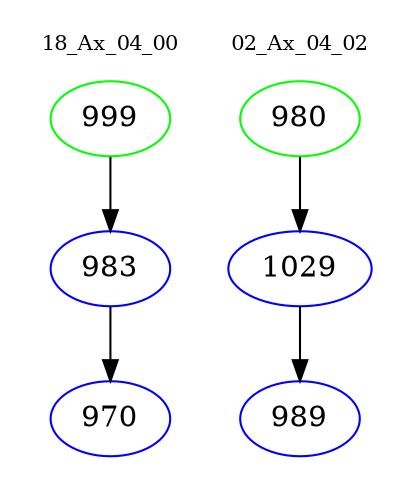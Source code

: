 digraph{
subgraph cluster_0 {
color = white
label = "18_Ax_04_00";
fontsize=10;
T0_999 [label="999", color="green"]
T0_999 -> T0_983 [color="black"]
T0_983 [label="983", color="blue"]
T0_983 -> T0_970 [color="black"]
T0_970 [label="970", color="blue"]
}
subgraph cluster_1 {
color = white
label = "02_Ax_04_02";
fontsize=10;
T1_980 [label="980", color="green"]
T1_980 -> T1_1029 [color="black"]
T1_1029 [label="1029", color="blue"]
T1_1029 -> T1_989 [color="black"]
T1_989 [label="989", color="blue"]
}
}
